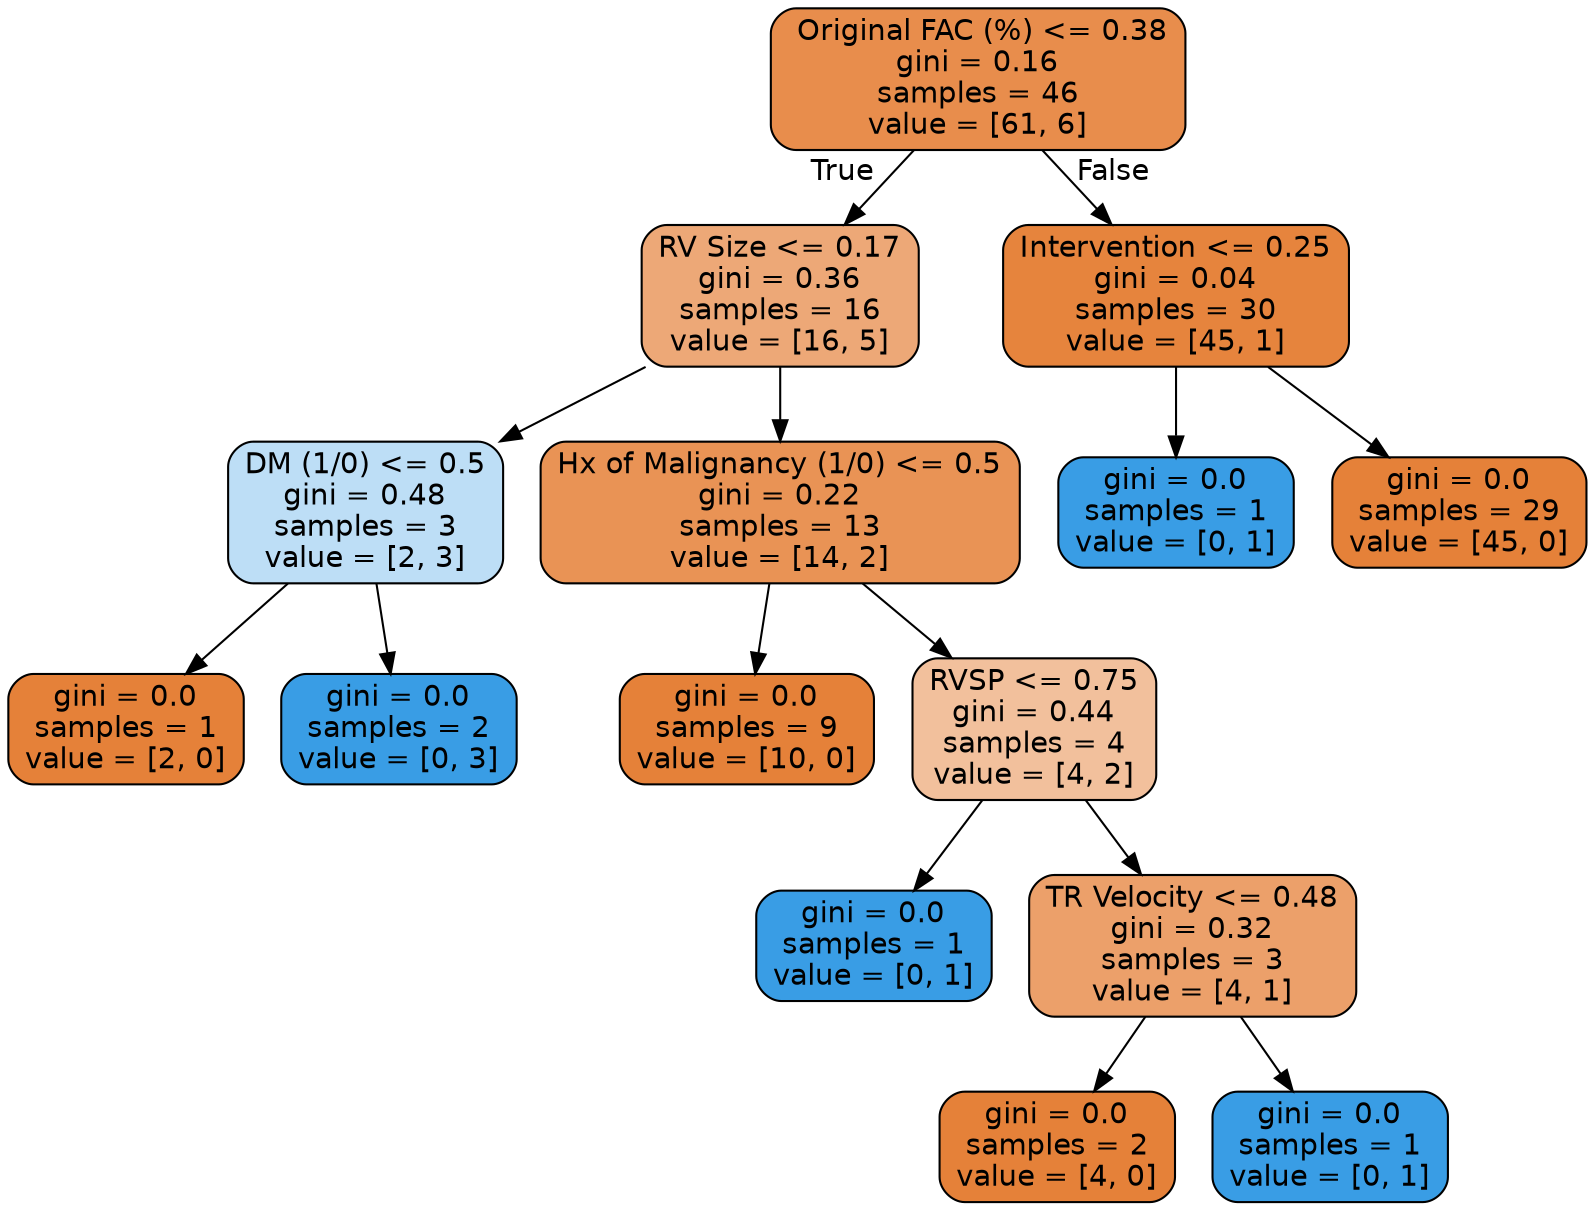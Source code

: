 digraph Tree {
node [shape=box, style="filled, rounded", color="black", fontname=helvetica] ;
edge [fontname=helvetica] ;
0 [label=" Original FAC (%) <= 0.38\ngini = 0.16\nsamples = 46\nvalue = [61, 6]", fillcolor="#e88d4c"] ;
1 [label="RV Size <= 0.17\ngini = 0.36\nsamples = 16\nvalue = [16, 5]", fillcolor="#eda877"] ;
0 -> 1 [labeldistance=2.5, labelangle=45, headlabel="True"] ;
2 [label="DM (1/0) <= 0.5\ngini = 0.48\nsamples = 3\nvalue = [2, 3]", fillcolor="#bddef6"] ;
1 -> 2 ;
3 [label="gini = 0.0\nsamples = 1\nvalue = [2, 0]", fillcolor="#e58139"] ;
2 -> 3 ;
4 [label="gini = 0.0\nsamples = 2\nvalue = [0, 3]", fillcolor="#399de5"] ;
2 -> 4 ;
5 [label="Hx of Malignancy (1/0) <= 0.5\ngini = 0.22\nsamples = 13\nvalue = [14, 2]", fillcolor="#e99355"] ;
1 -> 5 ;
6 [label="gini = 0.0\nsamples = 9\nvalue = [10, 0]", fillcolor="#e58139"] ;
5 -> 6 ;
7 [label="RVSP <= 0.75\ngini = 0.44\nsamples = 4\nvalue = [4, 2]", fillcolor="#f2c09c"] ;
5 -> 7 ;
8 [label="gini = 0.0\nsamples = 1\nvalue = [0, 1]", fillcolor="#399de5"] ;
7 -> 8 ;
9 [label="TR Velocity <= 0.48\ngini = 0.32\nsamples = 3\nvalue = [4, 1]", fillcolor="#eca06a"] ;
7 -> 9 ;
10 [label="gini = 0.0\nsamples = 2\nvalue = [4, 0]", fillcolor="#e58139"] ;
9 -> 10 ;
11 [label="gini = 0.0\nsamples = 1\nvalue = [0, 1]", fillcolor="#399de5"] ;
9 -> 11 ;
12 [label="Intervention <= 0.25\ngini = 0.04\nsamples = 30\nvalue = [45, 1]", fillcolor="#e6843d"] ;
0 -> 12 [labeldistance=2.5, labelangle=-45, headlabel="False"] ;
13 [label="gini = 0.0\nsamples = 1\nvalue = [0, 1]", fillcolor="#399de5"] ;
12 -> 13 ;
14 [label="gini = 0.0\nsamples = 29\nvalue = [45, 0]", fillcolor="#e58139"] ;
12 -> 14 ;
}